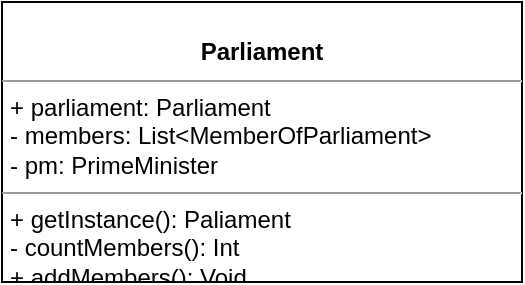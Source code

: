 <mxfile version="15.3.5" type="github">
  <diagram name="Page-1" id="c4acf3e9-155e-7222-9cf6-157b1a14988f">
    <mxGraphModel dx="1422" dy="794" grid="1" gridSize="10" guides="1" tooltips="1" connect="1" arrows="1" fold="1" page="1" pageScale="1" pageWidth="850" pageHeight="1100" background="none" math="0" shadow="0">
      <root>
        <mxCell id="0" />
        <mxCell id="1" parent="0" />
        <mxCell id="5d2195bd80daf111-10" value="&lt;p style=&quot;margin: 0px ; margin-top: 4px ; text-align: center&quot;&gt;&lt;br&gt;&lt;b&gt;Parliament&lt;/b&gt;&lt;/p&gt;&lt;hr size=&quot;1&quot;&gt;&lt;p style=&quot;margin: 0px ; margin-left: 4px&quot;&gt;+ parliament: Parliament&lt;br&gt;- members: List&amp;lt;MemberOfParliament&amp;gt;&lt;/p&gt;&lt;p style=&quot;margin: 0px ; margin-left: 4px&quot;&gt;- pm: PrimeMinister&lt;/p&gt;&lt;hr size=&quot;1&quot;&gt;&lt;p style=&quot;margin: 0px ; margin-left: 4px&quot;&gt;+ getInstance(): Paliament&lt;/p&gt;&lt;p style=&quot;margin: 0px ; margin-left: 4px&quot;&gt;- countMembers(): Int&lt;br&gt;+ addMembers(): Void&lt;/p&gt;&lt;p style=&quot;margin: 0px ; margin-left: 4px&quot;&gt;+ elecPrimeMinister(): PrimeMinister&lt;/p&gt;" style="verticalAlign=top;align=left;overflow=fill;fontSize=12;fontFamily=Helvetica;html=1;rounded=0;shadow=0;comic=0;labelBackgroundColor=none;strokeWidth=1" parent="1" vertex="1">
          <mxGeometry x="350" y="572" width="260" height="140" as="geometry" />
        </mxCell>
      </root>
    </mxGraphModel>
  </diagram>
</mxfile>
